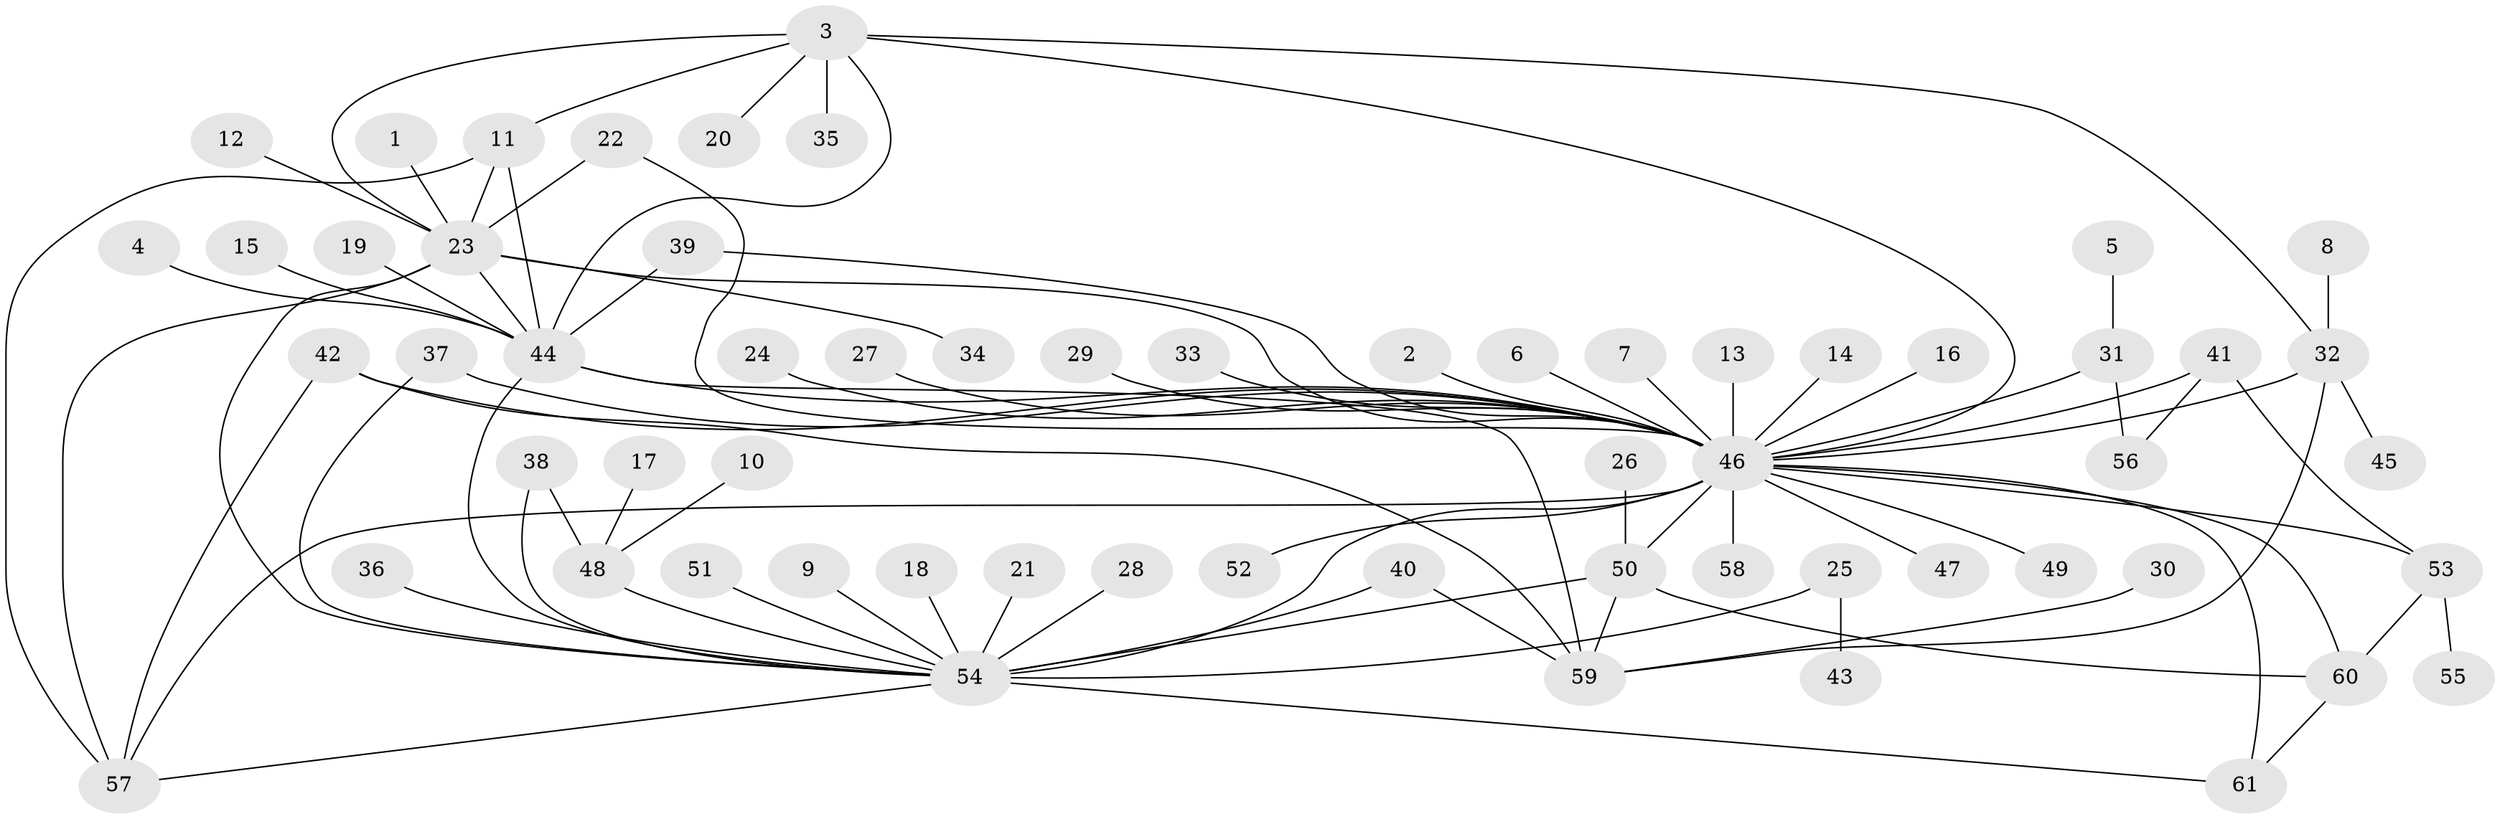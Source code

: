 // original degree distribution, {10: 0.01639344262295082, 36: 0.00819672131147541, 24: 0.00819672131147541, 5: 0.03278688524590164, 1: 0.45901639344262296, 9: 0.00819672131147541, 3: 0.10655737704918032, 6: 0.040983606557377046, 4: 0.04918032786885246, 2: 0.27049180327868855}
// Generated by graph-tools (version 1.1) at 2025/49/03/09/25 03:49:51]
// undirected, 61 vertices, 87 edges
graph export_dot {
graph [start="1"]
  node [color=gray90,style=filled];
  1;
  2;
  3;
  4;
  5;
  6;
  7;
  8;
  9;
  10;
  11;
  12;
  13;
  14;
  15;
  16;
  17;
  18;
  19;
  20;
  21;
  22;
  23;
  24;
  25;
  26;
  27;
  28;
  29;
  30;
  31;
  32;
  33;
  34;
  35;
  36;
  37;
  38;
  39;
  40;
  41;
  42;
  43;
  44;
  45;
  46;
  47;
  48;
  49;
  50;
  51;
  52;
  53;
  54;
  55;
  56;
  57;
  58;
  59;
  60;
  61;
  1 -- 23 [weight=1.0];
  2 -- 46 [weight=1.0];
  3 -- 11 [weight=1.0];
  3 -- 20 [weight=1.0];
  3 -- 23 [weight=1.0];
  3 -- 32 [weight=1.0];
  3 -- 35 [weight=1.0];
  3 -- 44 [weight=1.0];
  3 -- 46 [weight=1.0];
  4 -- 44 [weight=1.0];
  5 -- 31 [weight=1.0];
  6 -- 46 [weight=1.0];
  7 -- 46 [weight=1.0];
  8 -- 32 [weight=1.0];
  9 -- 54 [weight=1.0];
  10 -- 48 [weight=1.0];
  11 -- 23 [weight=1.0];
  11 -- 44 [weight=1.0];
  11 -- 57 [weight=1.0];
  12 -- 23 [weight=1.0];
  13 -- 46 [weight=1.0];
  14 -- 46 [weight=1.0];
  15 -- 44 [weight=1.0];
  16 -- 46 [weight=1.0];
  17 -- 48 [weight=1.0];
  18 -- 54 [weight=1.0];
  19 -- 44 [weight=1.0];
  21 -- 54 [weight=1.0];
  22 -- 23 [weight=1.0];
  22 -- 46 [weight=1.0];
  23 -- 34 [weight=1.0];
  23 -- 44 [weight=1.0];
  23 -- 46 [weight=1.0];
  23 -- 54 [weight=1.0];
  23 -- 57 [weight=1.0];
  24 -- 46 [weight=1.0];
  25 -- 43 [weight=1.0];
  25 -- 54 [weight=2.0];
  26 -- 50 [weight=1.0];
  27 -- 46 [weight=1.0];
  28 -- 54 [weight=1.0];
  29 -- 46 [weight=1.0];
  30 -- 59 [weight=1.0];
  31 -- 46 [weight=1.0];
  31 -- 56 [weight=1.0];
  32 -- 45 [weight=1.0];
  32 -- 46 [weight=3.0];
  32 -- 59 [weight=1.0];
  33 -- 46 [weight=1.0];
  36 -- 54 [weight=1.0];
  37 -- 46 [weight=1.0];
  37 -- 54 [weight=1.0];
  38 -- 48 [weight=1.0];
  38 -- 54 [weight=1.0];
  39 -- 44 [weight=1.0];
  39 -- 46 [weight=1.0];
  40 -- 54 [weight=1.0];
  40 -- 59 [weight=1.0];
  41 -- 46 [weight=3.0];
  41 -- 53 [weight=1.0];
  41 -- 56 [weight=1.0];
  42 -- 46 [weight=1.0];
  42 -- 57 [weight=1.0];
  42 -- 59 [weight=1.0];
  44 -- 46 [weight=1.0];
  44 -- 54 [weight=1.0];
  44 -- 59 [weight=1.0];
  46 -- 47 [weight=1.0];
  46 -- 49 [weight=1.0];
  46 -- 50 [weight=1.0];
  46 -- 52 [weight=1.0];
  46 -- 53 [weight=2.0];
  46 -- 54 [weight=2.0];
  46 -- 57 [weight=1.0];
  46 -- 58 [weight=1.0];
  46 -- 60 [weight=2.0];
  46 -- 61 [weight=1.0];
  48 -- 54 [weight=1.0];
  50 -- 54 [weight=2.0];
  50 -- 59 [weight=1.0];
  50 -- 60 [weight=1.0];
  51 -- 54 [weight=1.0];
  53 -- 55 [weight=1.0];
  53 -- 60 [weight=1.0];
  54 -- 57 [weight=1.0];
  54 -- 61 [weight=1.0];
  60 -- 61 [weight=1.0];
}

